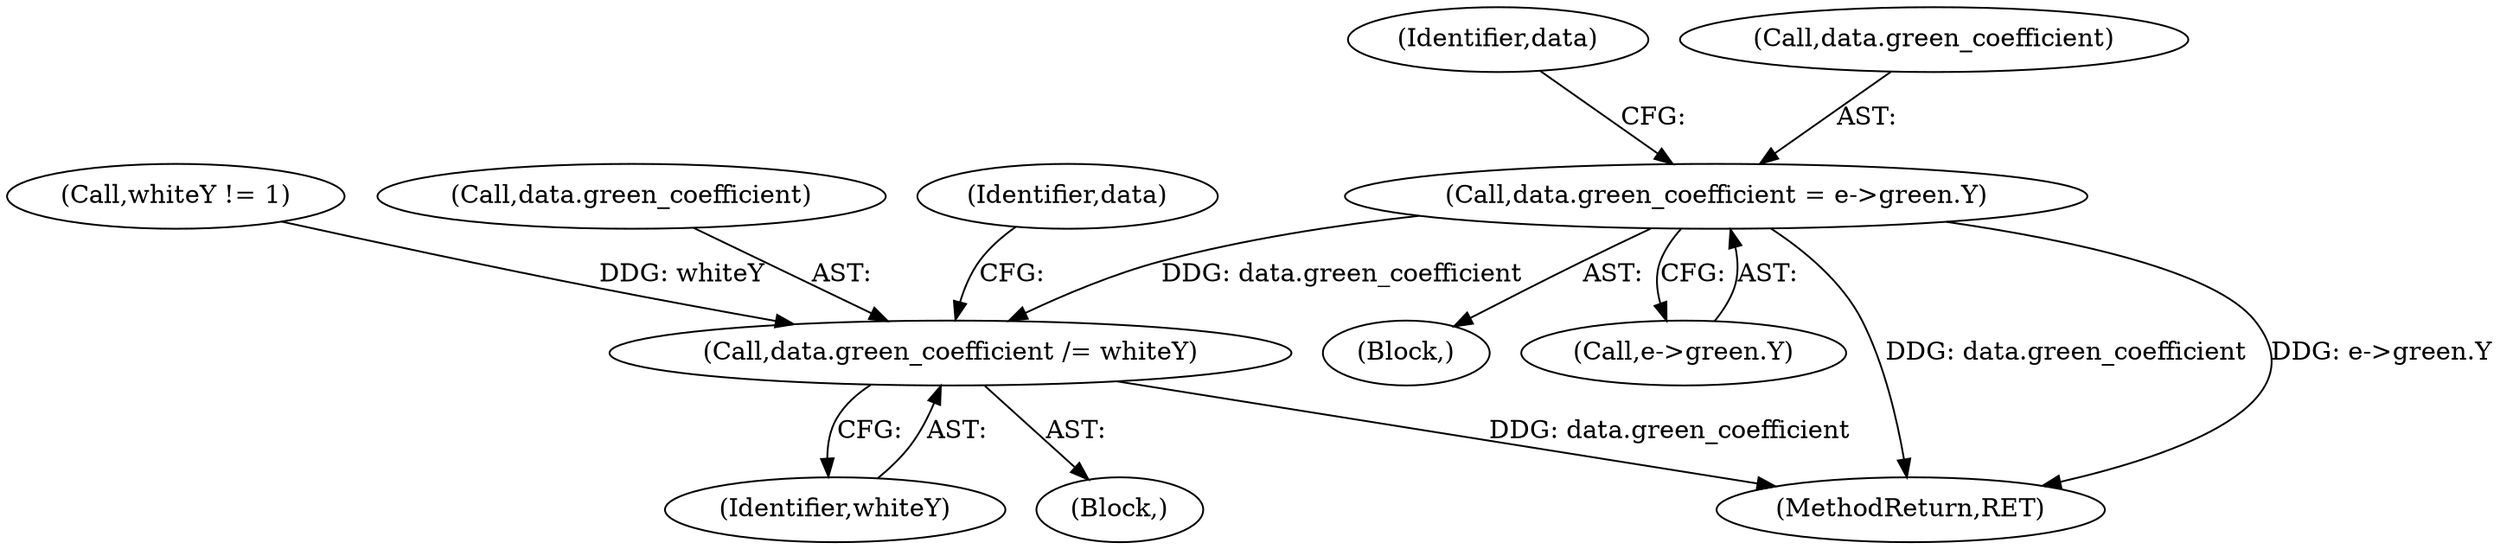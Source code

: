 digraph "0_Android_9d4853418ab2f754c2b63e091c29c5529b8b86ca_76@pointer" {
"1000171" [label="(Call,data.green_coefficient = e->green.Y)"];
"1000199" [label="(Call,data.green_coefficient /= whiteY)"];
"1000203" [label="(Identifier,whiteY)"];
"1000190" [label="(Call,whiteY != 1)"];
"1000200" [label="(Call,data.green_coefficient)"];
"1000182" [label="(Identifier,data)"];
"1000172" [label="(Call,data.green_coefficient)"];
"1000193" [label="(Block,)"];
"1000141" [label="(Block,)"];
"1000206" [label="(Identifier,data)"];
"1000171" [label="(Call,data.green_coefficient = e->green.Y)"];
"1000199" [label="(Call,data.green_coefficient /= whiteY)"];
"1000175" [label="(Call,e->green.Y)"];
"1000215" [label="(MethodReturn,RET)"];
"1000171" -> "1000141"  [label="AST: "];
"1000171" -> "1000175"  [label="CFG: "];
"1000172" -> "1000171"  [label="AST: "];
"1000175" -> "1000171"  [label="AST: "];
"1000182" -> "1000171"  [label="CFG: "];
"1000171" -> "1000215"  [label="DDG: data.green_coefficient"];
"1000171" -> "1000215"  [label="DDG: e->green.Y"];
"1000171" -> "1000199"  [label="DDG: data.green_coefficient"];
"1000199" -> "1000193"  [label="AST: "];
"1000199" -> "1000203"  [label="CFG: "];
"1000200" -> "1000199"  [label="AST: "];
"1000203" -> "1000199"  [label="AST: "];
"1000206" -> "1000199"  [label="CFG: "];
"1000199" -> "1000215"  [label="DDG: data.green_coefficient"];
"1000190" -> "1000199"  [label="DDG: whiteY"];
}
